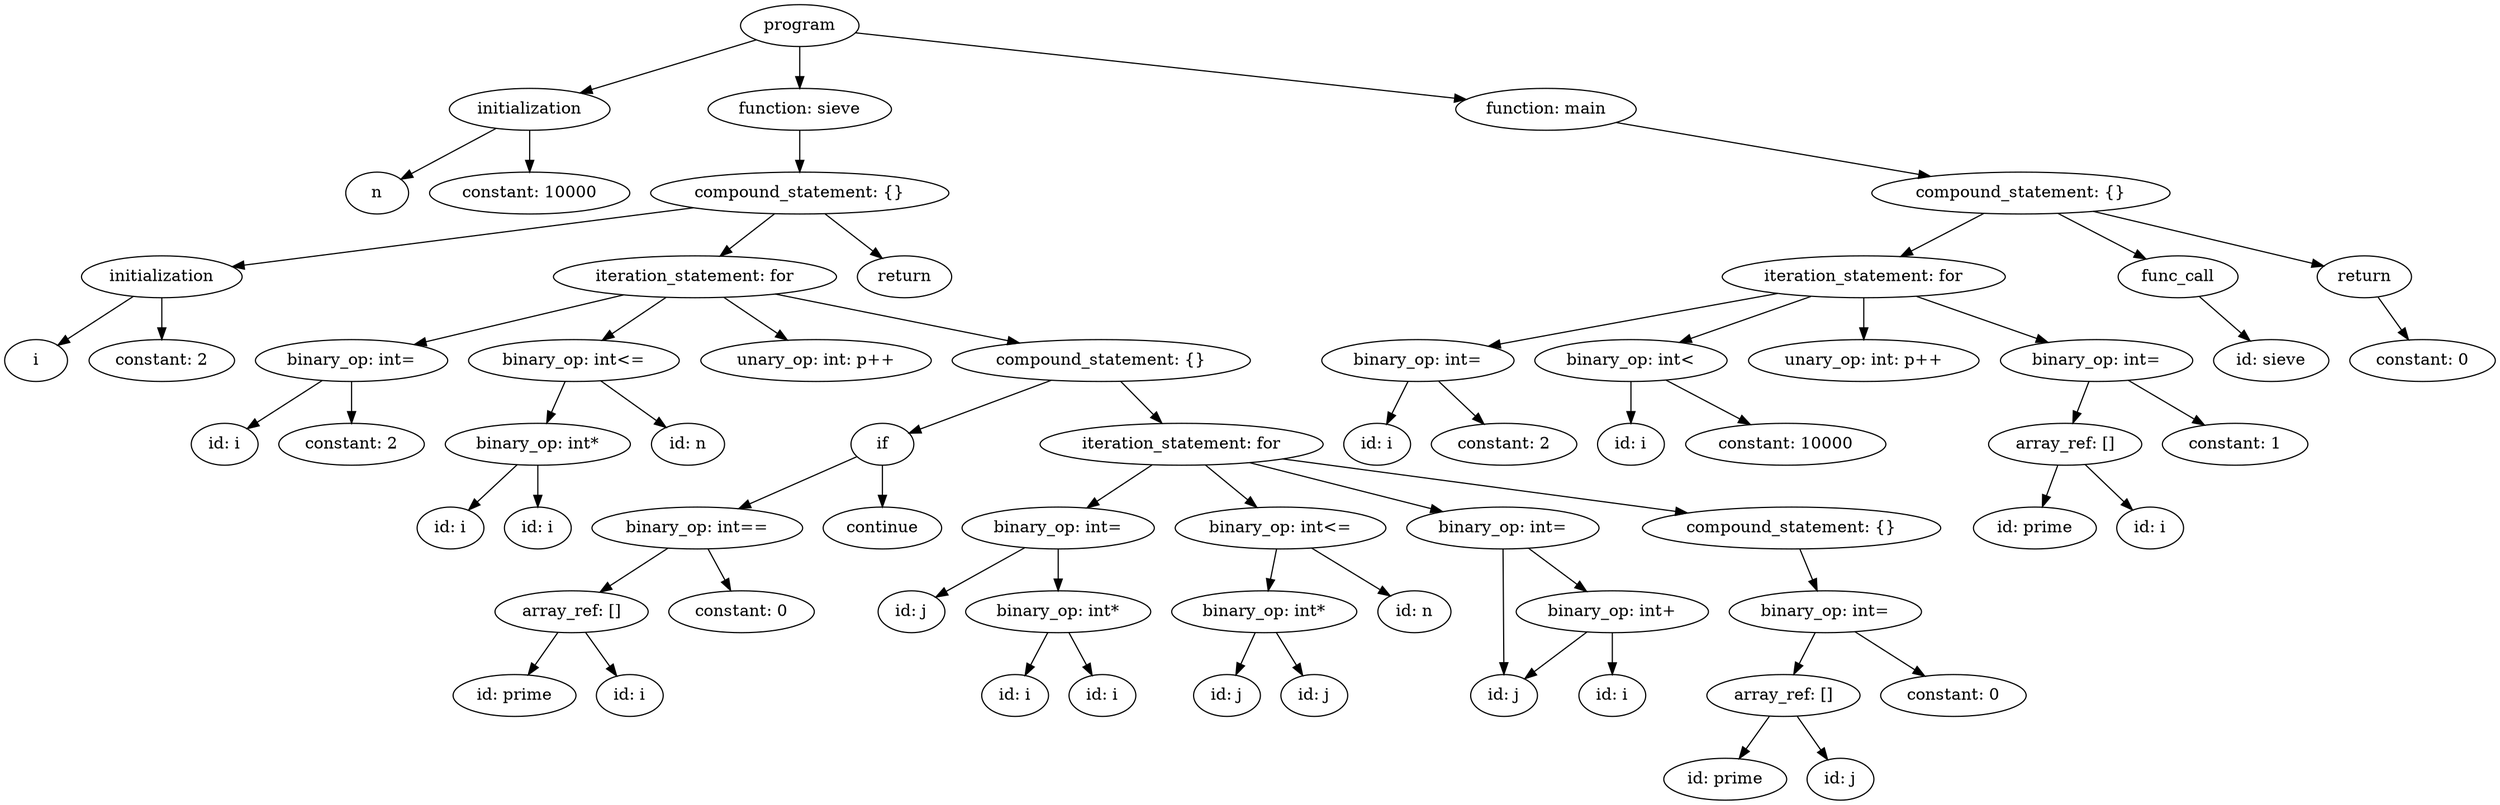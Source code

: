 strict digraph "" {
	graph [bb="0,0,2139.5,684"];
	node [label="\N"];
	88	[height=0.5,
		label=program,
		pos="683,666",
		width=1.4082];
	7	[height=0.5,
		label=initialization,
		pos="451,594",
		width=1.9167];
	88 -> 7	[pos="e,494.51,608.13 645.73,653.75 607.46,642.21 547.56,624.13 504.29,611.08"];
	61	[height=0.5,
		label="function: sieve",
		pos="683,594",
		width=2.1845];
	88 -> 61	[pos="e,683,612.1 683,647.7 683,639.98 683,630.71 683,622.11"];
	87	[height=0.5,
		label="function: main",
		pos="1324,594",
		width=2.1528];
	88 -> 87	[pos="e,1255.5,602.48 730.66,659.8 840.16,647.84 1110.6,618.3 1245.3,603.6"];
	5	[height=0.5,
		label=n,
		pos="320,522",
		width=0.75];
	7 -> 5	[pos="e,340.45,533.93 421.93,577.46 400.39,565.96 371.15,550.33 349.51,538.77"];
	6	[height=0.5,
		label="constant: 10000",
		pos="451,522",
		width=2.3889];
	7 -> 6	[pos="e,451,540.1 451,575.7 451,567.98 451,558.71 451,550.11"];
	60	[height=0.5,
		label="compound_statement: {}",
		pos="683,522",
		width=3.5566];
	61 -> 60	[pos="e,683,540.1 683,575.7 683,567.98 683,558.71 683,550.11"];
	86	[height=0.5,
		label="compound_statement: {}",
		pos="1732,522",
		width=3.5566];
	87 -> 86	[pos="e,1654.3,536.34 1384.6,582.6 1453.3,570.82 1565.6,551.54 1643.9,538.11"];
	15	[height=0.5,
		label=initialization,
		pos="135,450",
		width=1.9167];
	60 -> 15	[pos="e,195.66,458.75 591.59,509.32 483.06,495.46 304.39,472.64 205.82,460.05"];
	58	[height=0.5,
		label="iteration_statement: for",
		pos="593,450",
		width=3.3761];
	60 -> 58	[pos="e,614.59,467.79 661.21,504.05 649.61,495.03 635.16,483.79 622.56,473.99"];
	59	[height=0.5,
		label=return,
		pos="773,450",
		width=1.125];
	60 -> 59	[pos="e,753.86,465.89 704.79,504.05 717.08,494.5 732.55,482.46 745.65,472.27"];
	81	[height=0.5,
		label="iteration_statement: for",
		pos="1597,450",
		width=3.3761];
	86 -> 81	[pos="e,1628.8,467.47 1700,504.41 1681.3,494.73 1657.6,482.43 1637.6,472.08"];
	83	[height=0.5,
		label=func_call,
		pos="1867,450",
		width=1.4306];
	86 -> 83	[pos="e,1839.3,465.34 1764,504.41 1783.9,494.1 1809.5,480.82 1830.2,470.08"];
	85	[height=0.5,
		label=return,
		pos="2027,450",
		width=1.125];
	86 -> 85	[pos="e,1992.1,459.28 1794.2,506.24 1850.5,492.88 1932.1,473.53 1982.2,461.63"];
	13	[height=0.5,
		label=i,
		pos="27,378",
		width=0.75];
	15 -> 13	[pos="e,45.693,391.12 110.49,433.12 93.746,422.26 71.539,407.87 54.238,396.65"];
	14	[height=0.5,
		label="constant: 2",
		pos="135,378",
		width=1.7361];
	15 -> 14	[pos="e,135,396.1 135,431.7 135,423.98 135,414.71 135,406.11"];
	18	[height=0.5,
		label="binary_op: int=",
		pos="298,378",
		width=2.2929];
	58 -> 18	[pos="e,351.97,391.81 531.52,434.41 481.81,422.62 412.07,406.07 361.76,394.13"];
	23	[height=0.5,
		label="binary_op: int<=",
		pos="489,378",
		width=2.5139];
	58 -> 23	[pos="e,513.35,395.39 568.09,432.23 554.22,422.9 536.8,411.17 521.83,401.1"];
	25	[height=0.5,
		label="unary_op: int: p++",
		pos="697,378",
		width=2.75];
	58 -> 25	[pos="e,672.29,395.63 617.91,432.23 631.67,422.97 648.95,411.34 663.84,401.32"];
	57	[height=0.5,
		label="compound_statement: {}",
		pos="942,378",
		width=3.5566];
	58 -> 57	[pos="e,871.7,393.1 661.95,435.17 719.44,423.64 801.41,407.2 861.82,395.08"];
	70	[height=0.5,
		label="binary_op: int=",
		pos="1214,378",
		width=2.2929];
	81 -> 70	[pos="e,1274.7,390.38 1522.9,435.65 1463.8,425 1379.1,409.65 1305,396 1298.4,394.79 1291.6,393.52 1284.7,392.25"];
	73	[height=0.5,
		label="binary_op: int<",
		pos="1397,378",
		width=2.2929];
	81 -> 73	[pos="e,1438.8,393.63 1551.6,433.12 1520.9,422.37 1480.3,408.15 1448.4,396.99"];
	75	[height=0.5,
		label="unary_op: int: p++",
		pos="1597,378",
		width=2.75];
	81 -> 75	[pos="e,1597,396.1 1597,431.7 1597,423.98 1597,414.71 1597,406.11"];
	80	[height=0.5,
		label="binary_op: int=",
		pos="1797,378",
		width=2.2929];
	81 -> 80	[pos="e,1755.2,393.63 1642.4,433.12 1673.1,422.37 1713.7,408.15 1745.6,396.99"];
	82	[height=0.5,
		label="id: sieve",
		pos="1947,378",
		width=1.375];
	83 -> 82	[pos="e,1928.9,394.82 1885.2,433.12 1895.8,423.81 1909.4,411.9 1921.1,401.62"];
	84	[height=0.5,
		label="constant: 0",
		pos="2077,378",
		width=1.7361];
	85 -> 84	[pos="e,2064.9,395.96 2038.8,432.41 2044.9,423.99 2052.3,413.58 2059,404.2"];
	16	[height=0.5,
		label="id: i",
		pos="189,306",
		width=0.79437];
	18 -> 16	[pos="e,208.36,319.43 272.72,360.76 256.01,350.03 234.1,335.96 216.88,324.91"];
	17	[height=0.5,
		label="constant: 2",
		pos="298,306",
		width=1.7361];
	18 -> 17	[pos="e,298,324.1 298,359.7 298,351.98 298,342.71 298,334.11"];
	21	[height=0.5,
		label="binary_op: int*",
		pos="458,306",
		width=2.2083];
	23 -> 21	[pos="e,465.65,324.28 481.5,360.05 477.97,352.09 473.68,342.41 469.74,333.51"];
	22	[height=0.5,
		label="id: n",
		pos="587,306",
		width=0.86659];
	23 -> 22	[pos="e,568.21,320.42 512.22,360.41 526.51,350.2 544.89,337.08 559.85,326.39"];
	32	[height=0.5,
		label=if,
		pos="754,306",
		width=0.75];
	57 -> 32	[pos="e,776.94,315.54 898.87,360.94 864.63,348.19 817.51,330.65 786.43,319.07"];
	56	[height=0.5,
		label="iteration_statement: for",
		pos="1011,306",
		width=3.3761];
	57 -> 56	[pos="e,993.97,324.28 958.7,360.05 967.14,351.5 977.53,340.96 986.82,331.54"];
	68	[height=0.5,
		label="id: i",
		pos="1179,306",
		width=0.79437];
	70 -> 68	[pos="e,1187.2,323.31 1205.5,360.05 1201.4,351.77 1196.3,341.62 1191.7,332.42"];
	69	[height=0.5,
		label="constant: 2",
		pos="1288,306",
		width=1.7361];
	70 -> 69	[pos="e,1270.8,323.31 1231.9,360.05 1241.3,351.16 1253,340.11 1263.3,330.41"];
	71	[height=0.5,
		label="id: i",
		pos="1397,306",
		width=0.79437];
	73 -> 71	[pos="e,1397,324.1 1397,359.7 1397,351.98 1397,342.71 1397,334.11"];
	72	[height=0.5,
		label="constant: 10000",
		pos="1530,306",
		width=2.3889];
	73 -> 72	[pos="e,1499.5,323.06 1427.2,361.12 1445.9,351.25 1470.2,338.46 1490.5,327.8"];
	78	[height=0.5,
		label="array_ref: []",
		pos="1770,306",
		width=1.8234];
	80 -> 78	[pos="e,1776.7,324.28 1790.5,360.05 1787.4,352.18 1783.7,342.62 1780.3,333.79"];
	79	[height=0.5,
		label="constant: 1",
		pos="1916,306",
		width=1.7361];
	80 -> 79	[pos="e,1889.6,322.5 1824.3,360.94 1841,351.11 1862.6,338.43 1880.6,327.83"];
	19	[height=0.5,
		label="id: i",
		pos="383,234",
		width=0.79437];
	21 -> 19	[pos="e,398.61,249.57 440.23,288.41 430.05,278.91 417.16,266.88 406.19,256.65"];
	20	[height=0.5,
		label="id: i",
		pos="458,234",
		width=0.79437];
	21 -> 20	[pos="e,458,252.1 458,287.7 458,279.98 458,270.71 458,262.11"];
	30	[height=0.5,
		label="binary_op: int==",
		pos="595,234",
		width=2.5139];
	32 -> 30	[pos="e,630.66,250.7 731.89,295.27 708.25,284.86 670.12,268.07 640.1,254.85"];
	31	[height=0.5,
		label=continue,
		pos="754,234",
		width=1.4082];
	32 -> 31	[pos="e,754,252.1 754,287.7 754,279.98 754,270.71 754,262.11"];
	40	[height=0.5,
		label="binary_op: int=",
		pos="905,234",
		width=2.2929];
	56 -> 40	[pos="e,929.82,251.39 985.61,288.23 971.48,278.9 953.71,267.17 938.46,257.1"];
	45	[height=0.5,
		label="binary_op: int<=",
		pos="1096,234",
		width=2.5139];
	56 -> 45	[pos="e,1075.6,251.79 1031.6,288.05 1042.4,279.11 1055.9,268.01 1067.7,258.27"];
	49	[height=0.5,
		label="binary_op: int=",
		pos="1287,234",
		width=2.2929];
	56 -> 49	[pos="e,1235.1,248.17 1069.5,290.15 1115.2,278.56 1178.6,262.5 1225.1,250.7"];
	55	[height=0.5,
		label="compound_statement: {}",
		pos="1535,234",
		width=3.5566];
	56 -> 55	[pos="e,1445.4,246.97 1097.8,293.4 1190.7,281 1337.7,261.36 1435.2,248.33"];
	76	[height=0.5,
		label="id: prime",
		pos="1744,234",
		width=1.4624];
	78 -> 76	[pos="e,1750.4,252.28 1763.7,288.05 1760.8,280.18 1757.2,270.62 1754,261.79"];
	77	[height=0.5,
		label="id: i",
		pos="1843,234",
		width=0.79437];
	78 -> 77	[pos="e,1827.8,249.57 1787.3,288.41 1797.2,278.91 1809.8,266.88 1820.4,256.65"];
	28	[height=0.5,
		label="array_ref: []",
		pos="487,162",
		width=1.8234];
	30 -> 28	[pos="e,511.42,178.83 569.68,216.59 554.84,206.97 535.94,194.72 519.96,184.36"];
	29	[height=0.5,
		label="constant: 0",
		pos="633,162",
		width=1.7361];
	30 -> 29	[pos="e,623.62,180.28 604.2,216.05 608.57,208.01 613.89,198.2 618.76,189.23"];
	36	[height=0.5,
		label="id: j",
		pos="779,162",
		width=0.79437];
	40 -> 36	[pos="e,799.91,174.62 876.09,216.94 855.93,205.74 829.1,190.83 808.76,179.53"];
	39	[height=0.5,
		label="binary_op: int*",
		pos="905,162",
		width=2.2083];
	40 -> 39	[pos="e,905,180.1 905,215.7 905,207.98 905,198.71 905,190.11"];
	43	[height=0.5,
		label="binary_op: int*",
		pos="1082,162",
		width=2.2083];
	45 -> 43	[pos="e,1085.4,180.1 1092.5,215.7 1091,207.98 1089.1,198.71 1087.4,190.11"];
	44	[height=0.5,
		label="id: n",
		pos="1211,162",
		width=0.86659];
	45 -> 44	[pos="e,1190.2,175.66 1122.7,216.76 1140.2,206.1 1163.1,192.14 1181.2,181.12"];
	46	[height=0.5,
		label="id: j",
		pos="1288,90",
		width=0.79437];
	49 -> 46	[pos="e,1287.9,108.19 1287.1,215.87 1287.3,191.67 1287.6,147.21 1287.8,118.39"];
	48	[height=0.5,
		label="binary_op: int+",
		pos="1381,162",
		width=2.2929];
	49 -> 48	[pos="e,1358.9,179.47 1309.3,216.41 1321.7,207.17 1337.3,195.54 1350.8,185.49"];
	54	[height=0.5,
		label="binary_op: int=",
		pos="1564,162",
		width=2.2929];
	55 -> 54	[pos="e,1556.9,180.1 1542.2,215.7 1545.4,207.81 1549.4,198.3 1553,189.55"];
	26	[height=0.5,
		label="id: prime",
		pos="438,90",
		width=1.4624];
	28 -> 26	[pos="e,449.75,107.79 475.14,144.05 469.3,135.71 462.14,125.49 455.68,116.25"];
	27	[height=0.5,
		label="id: i",
		pos="537,90",
		width=0.79437];
	28 -> 27	[pos="e,525.69,106.83 499.1,144.05 505.3,135.38 512.95,124.67 519.75,115.15"];
	37	[height=0.5,
		label="id: i",
		pos="868,90",
		width=0.79437];
	39 -> 37	[pos="e,876.62,107.31 896.04,144.05 891.66,135.77 886.3,125.62 881.44,116.42"];
	38	[height=0.5,
		label="id: i",
		pos="943,90",
		width=0.79437];
	39 -> 38	[pos="e,934.15,107.31 914.2,144.05 918.75,135.68 924.32,125.4 929.36,116.13"];
	41	[height=0.5,
		label="id: j",
		pos="1050,90",
		width=0.79437];
	43 -> 41	[pos="e,1057.7,107.79 1074.3,144.05 1070.6,135.97 1066.1,126.12 1061.9,117.11"];
	42	[height=0.5,
		label="id: j",
		pos="1125,90",
		width=0.79437];
	43 -> 42	[pos="e,1115,107.31 1092.4,144.05 1097.6,135.59 1104,125.19 1109.7,115.84"];
	48 -> 46	[pos="e,1305.8,104.42 1359,144.41 1345.5,134.3 1328.3,121.32 1314.2,110.69"];
	47	[height=0.5,
		label="id: i",
		pos="1381,90",
		width=0.79437];
	48 -> 47	[pos="e,1381,108.1 1381,143.7 1381,135.98 1381,126.71 1381,118.11"];
	52	[height=0.5,
		label="array_ref: []",
		pos="1528,90",
		width=1.8234];
	54 -> 52	[pos="e,1536.9,108.28 1555.3,144.05 1551.1,136.01 1546.1,126.2 1541.5,117.23"];
	53	[height=0.5,
		label="constant: 0",
		pos="1674,90",
		width=1.7361];
	54 -> 53	[pos="e,1649.4,106.67 1589.5,144.76 1604.7,135.09 1624.2,122.69 1640.6,112.24"];
	50	[height=0.5,
		label="id: prime",
		pos="1478,18",
		width=1.4624];
	52 -> 50	[pos="e,1490,35.789 1515.9,72.055 1509.9,63.629 1502.5,53.28 1495.8,43.966"];
	51	[height=0.5,
		label="id: j",
		pos="1577,18",
		width=0.79437];
	52 -> 51	[pos="e,1565.9,34.829 1539.9,72.055 1545.9,63.381 1553.4,52.669 1560.1,43.147"];
}
